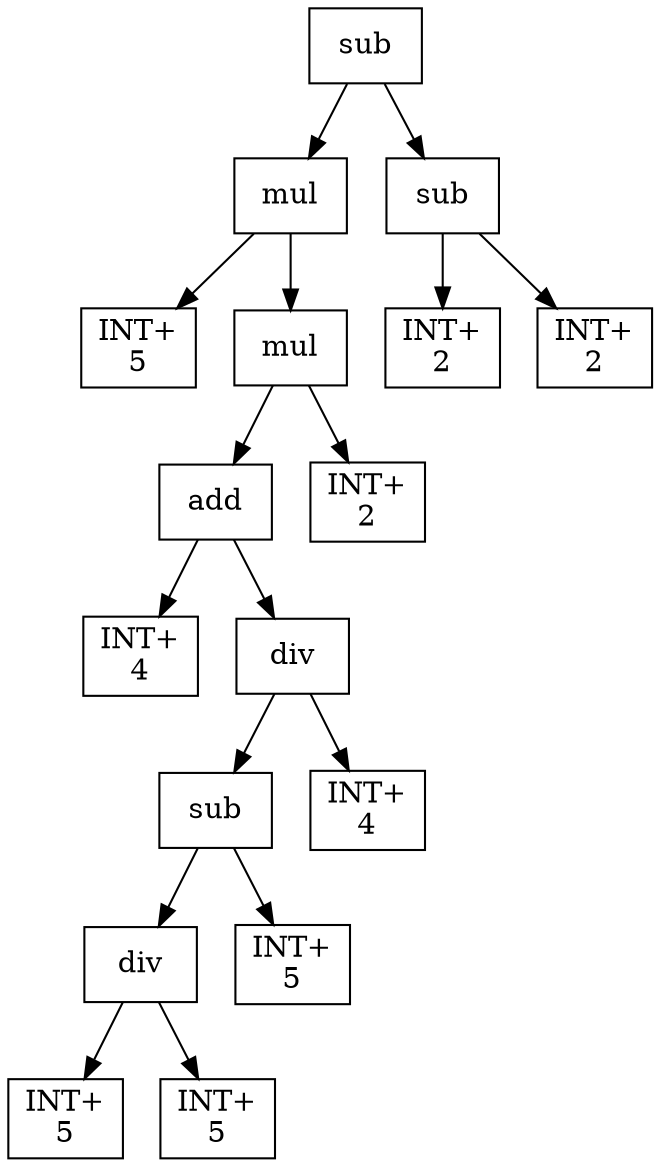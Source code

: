 digraph expr {
  node [shape=box];
  n1 [label="sub"];
  n2 [label="mul"];
  n3 [label="INT+\n5"];
  n4 [label="mul"];
  n5 [label="add"];
  n6 [label="INT+\n4"];
  n7 [label="div"];
  n8 [label="sub"];
  n9 [label="div"];
  n10 [label="INT+\n5"];
  n11 [label="INT+\n5"];
  n9 -> n10;
  n9 -> n11;
  n12 [label="INT+\n5"];
  n8 -> n9;
  n8 -> n12;
  n13 [label="INT+\n4"];
  n7 -> n8;
  n7 -> n13;
  n5 -> n6;
  n5 -> n7;
  n14 [label="INT+\n2"];
  n4 -> n5;
  n4 -> n14;
  n2 -> n3;
  n2 -> n4;
  n15 [label="sub"];
  n16 [label="INT+\n2"];
  n17 [label="INT+\n2"];
  n15 -> n16;
  n15 -> n17;
  n1 -> n2;
  n1 -> n15;
}